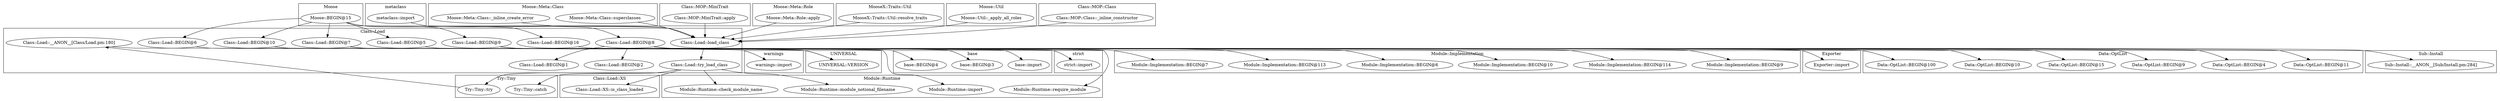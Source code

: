 digraph {
graph [overlap=false]
subgraph cluster_Moose {
	label="Moose";
	"Moose::BEGIN@15";
}
subgraph cluster_Try_Tiny {
	label="Try::Tiny";
	"Try::Tiny::catch";
	"Try::Tiny::try";
}
subgraph cluster_metaclass {
	label="metaclass";
	"metaclass::import";
}
subgraph cluster_UNIVERSAL {
	label="UNIVERSAL";
	"UNIVERSAL::VERSION";
}
subgraph cluster_Moose_Meta_Class {
	label="Moose::Meta::Class";
	"Moose::Meta::Class::_inline_create_error";
	"Moose::Meta::Class::superclasses";
}
subgraph cluster_Class_Load {
	label="Class::Load";
	"Class::Load::BEGIN@6";
	"Class::Load::BEGIN@10";
	"Class::Load::BEGIN@7";
	"Class::Load::BEGIN@1";
	"Class::Load::load_class";
	"Class::Load::BEGIN@5";
	"Class::Load::__ANON__[Class/Load.pm:180]";
	"Class::Load::try_load_class";
	"Class::Load::BEGIN@9";
	"Class::Load::BEGIN@2";
	"Class::Load::BEGIN@16";
	"Class::Load::BEGIN@8";
}
subgraph cluster_base {
	label="base";
	"base::BEGIN@3";
	"base::BEGIN@4";
	"base::import";
}
subgraph cluster_Module_Runtime {
	label="Module::Runtime";
	"Module::Runtime::import";
	"Module::Runtime::require_module";
	"Module::Runtime::module_notional_filename";
	"Module::Runtime::check_module_name";
}
subgraph cluster_Exporter {
	label="Exporter";
	"Exporter::import";
}
subgraph cluster_Class_MOP_MiniTrait {
	label="Class::MOP::MiniTrait";
	"Class::MOP::MiniTrait::apply";
}
subgraph cluster_warnings {
	label="warnings";
	"warnings::import";
}
subgraph cluster_Data_OptList {
	label="Data::OptList";
	"Data::OptList::BEGIN@10";
	"Data::OptList::BEGIN@100";
	"Data::OptList::BEGIN@11";
	"Data::OptList::BEGIN@4";
	"Data::OptList::BEGIN@9";
	"Data::OptList::BEGIN@15";
}
subgraph cluster_Moose_Meta_Role {
	label="Moose::Meta::Role";
	"Moose::Meta::Role::apply";
}
subgraph cluster_Sub_Install {
	label="Sub::Install";
	"Sub::Install::__ANON__[Sub/Install.pm:284]";
}
subgraph cluster_Module_Implementation {
	label="Module::Implementation";
	"Module::Implementation::BEGIN@113";
	"Module::Implementation::BEGIN@7";
	"Module::Implementation::BEGIN@9";
	"Module::Implementation::BEGIN@114";
	"Module::Implementation::BEGIN@10";
	"Module::Implementation::BEGIN@6";
}
subgraph cluster_MooseX_Traits_Util {
	label="MooseX::Traits::Util";
	"MooseX::Traits::Util::resolve_traits";
}
subgraph cluster_Class_Load_XS {
	label="Class::Load::XS";
	"Class::Load::XS::is_class_loaded";
}
subgraph cluster_Moose_Util {
	label="Moose::Util";
	"Moose::Util::_apply_all_roles";
}
subgraph cluster_strict {
	label="strict";
	"strict::import";
}
subgraph cluster_Class_MOP_Class {
	label="Class::MOP::Class";
	"Class::MOP::Class::_inline_constructor";
}
"Class::Load::BEGIN@8" -> "Data::OptList::BEGIN@11";
"Class::Load::try_load_class" -> "Try::Tiny::try";
"Moose::BEGIN@15" -> "Class::Load::BEGIN@6";
"Class::Load::BEGIN@16" -> "Exporter::import";
"Moose::Meta::Class::_inline_create_error" -> "Class::Load::load_class";
"Moose::Meta::Role::apply" -> "Class::Load::load_class";
"Class::MOP::Class::_inline_constructor" -> "Class::Load::load_class";
"Moose::Meta::Class::superclasses" -> "Class::Load::load_class";
"metaclass::import" -> "Class::Load::load_class";
"Moose::Util::_apply_all_roles" -> "Class::Load::load_class";
"Class::MOP::MiniTrait::apply" -> "Class::Load::load_class";
"MooseX::Traits::Util::resolve_traits" -> "Class::Load::load_class";
"Class::Load::try_load_class" -> "Module::Runtime::module_notional_filename";
"Class::Load::BEGIN@9" -> "Module::Implementation::BEGIN@113";
"Class::Load::BEGIN@8" -> "Data::OptList::BEGIN@15";
"Class::Load::BEGIN@8" -> "Sub::Install::__ANON__[Sub/Install.pm:284]";
"Class::Load::try_load_class" -> "Class::Load::XS::is_class_loaded";
"Class::Load::try_load_class" -> "Try::Tiny::catch";
"Moose::BEGIN@15" -> "Class::Load::BEGIN@9";
"Class::Load::BEGIN@8" -> "Data::OptList::BEGIN@9";
"Class::Load::BEGIN@7" -> "base::BEGIN@4";
"Class::Load::BEGIN@9" -> "Module::Implementation::BEGIN@9";
"Class::Load::__ANON__[Class/Load.pm:180]" -> "Module::Runtime::require_module";
"Class::Load::BEGIN@7" -> "base::import";
"Class::Load::BEGIN@8" -> "Class::Load::BEGIN@2";
"Class::Load::BEGIN@6" -> "warnings::import";
"Moose::BEGIN@15" -> "Class::Load::BEGIN@16";
"Class::Load::BEGIN@5" -> "strict::import";
"Class::Load::BEGIN@9" -> "UNIVERSAL::VERSION";
"Class::Load::BEGIN@10" -> "UNIVERSAL::VERSION";
"Class::Load::BEGIN@10" -> "Module::Runtime::import";
"Class::Load::BEGIN@8" -> "Data::OptList::BEGIN@4";
"Class::Load::BEGIN@9" -> "Module::Implementation::BEGIN@7";
"Moose::BEGIN@15" -> "Class::Load::BEGIN@10";
"Moose::BEGIN@15" -> "Class::Load::BEGIN@5";
"Class::Load::try_load_class" -> "Module::Runtime::check_module_name";
"Class::Load::BEGIN@9" -> "Module::Implementation::BEGIN@114";
"Class::Load::BEGIN@8" -> "Class::Load::BEGIN@1";
"Moose::BEGIN@15" -> "Class::Load::BEGIN@8";
"Class::Load::load_class" -> "Class::Load::try_load_class";
"Class::Load::BEGIN@7" -> "base::BEGIN@3";
"Class::Load::BEGIN@9" -> "Module::Implementation::BEGIN@6";
"Class::Load::BEGIN@8" -> "Data::OptList::BEGIN@10";
"Try::Tiny::try" -> "Class::Load::__ANON__[Class/Load.pm:180]";
"Class::Load::BEGIN@9" -> "Module::Implementation::BEGIN@10";
"Moose::BEGIN@15" -> "Class::Load::BEGIN@7";
"Class::Load::BEGIN@8" -> "Data::OptList::BEGIN@100";
}
